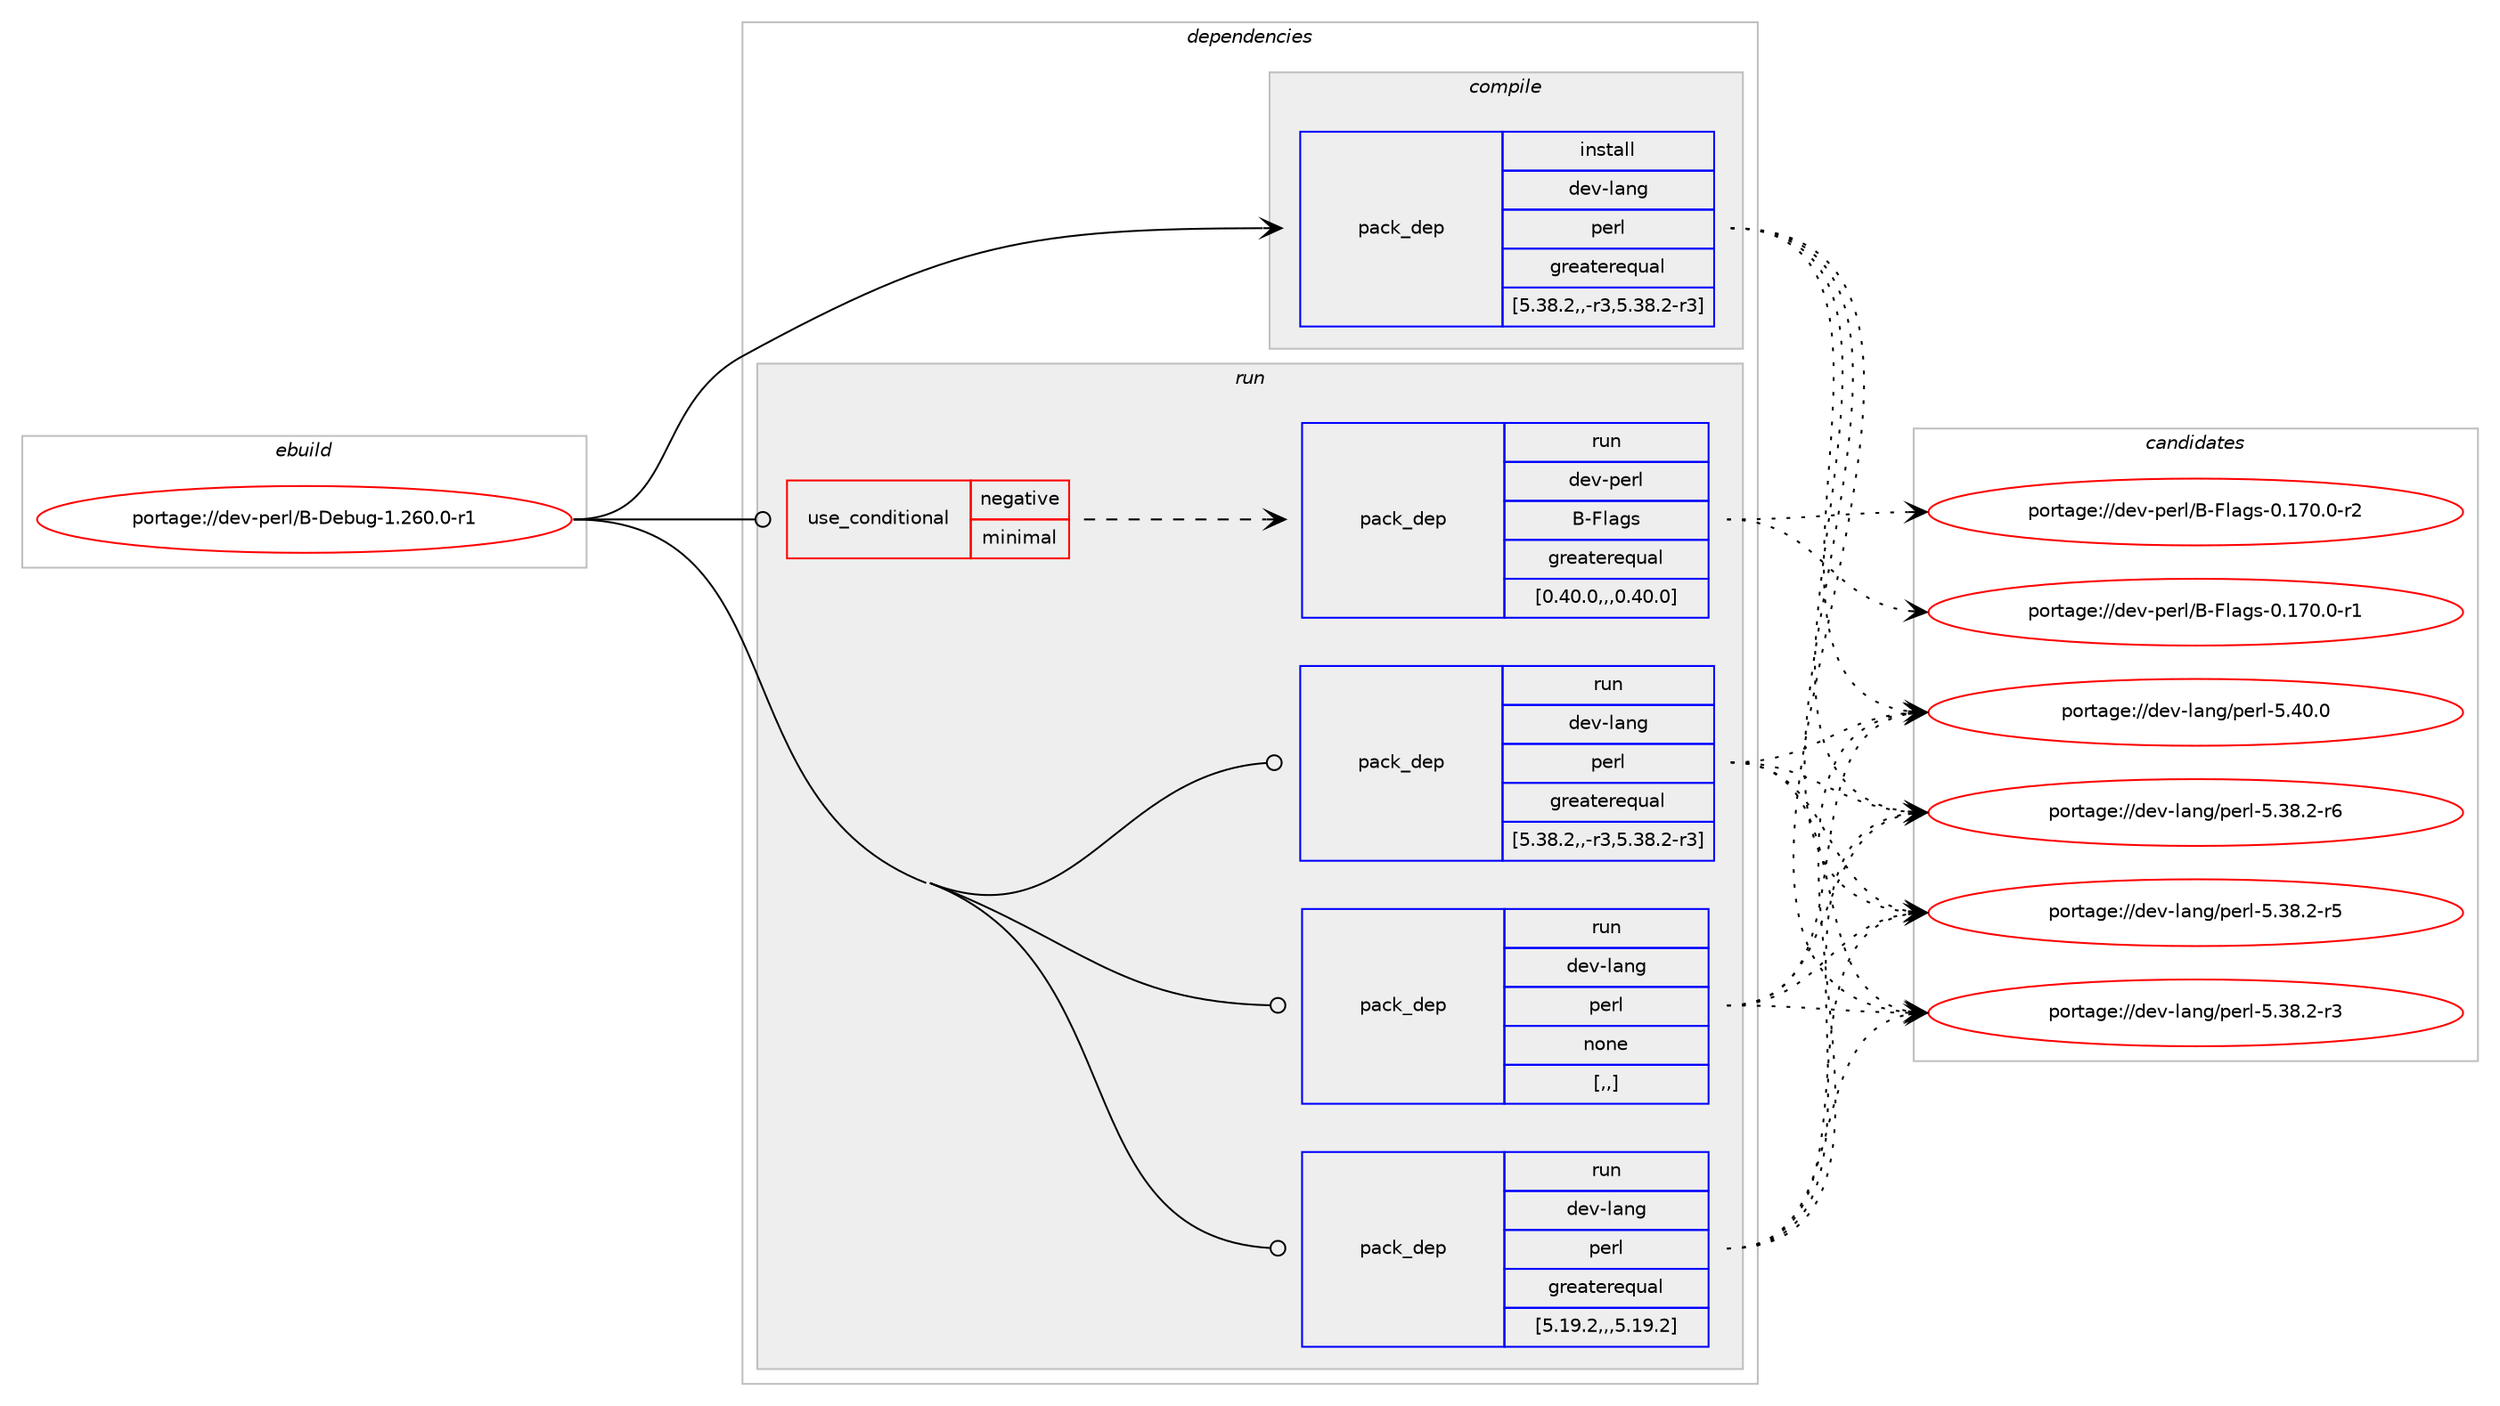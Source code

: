 digraph prolog {

# *************
# Graph options
# *************

newrank=true;
concentrate=true;
compound=true;
graph [rankdir=LR,fontname=Helvetica,fontsize=10,ranksep=1.5];#, ranksep=2.5, nodesep=0.2];
edge  [arrowhead=vee];
node  [fontname=Helvetica,fontsize=10];

# **********
# The ebuild
# **********

subgraph cluster_leftcol {
color=gray;
label=<<i>ebuild</i>>;
id [label="portage://dev-perl/B-Debug-1.260.0-r1", color=red, width=4, href="../dev-perl/B-Debug-1.260.0-r1.svg"];
}

# ****************
# The dependencies
# ****************

subgraph cluster_midcol {
color=gray;
label=<<i>dependencies</i>>;
subgraph cluster_compile {
fillcolor="#eeeeee";
style=filled;
label=<<i>compile</i>>;
subgraph pack455735 {
dependency620549 [label=<<TABLE BORDER="0" CELLBORDER="1" CELLSPACING="0" CELLPADDING="4" WIDTH="220"><TR><TD ROWSPAN="6" CELLPADDING="30">pack_dep</TD></TR><TR><TD WIDTH="110">install</TD></TR><TR><TD>dev-lang</TD></TR><TR><TD>perl</TD></TR><TR><TD>greaterequal</TD></TR><TR><TD>[5.38.2,,-r3,5.38.2-r3]</TD></TR></TABLE>>, shape=none, color=blue];
}
id:e -> dependency620549:w [weight=20,style="solid",arrowhead="vee"];
}
subgraph cluster_compileandrun {
fillcolor="#eeeeee";
style=filled;
label=<<i>compile and run</i>>;
}
subgraph cluster_run {
fillcolor="#eeeeee";
style=filled;
label=<<i>run</i>>;
subgraph cond160043 {
dependency620550 [label=<<TABLE BORDER="0" CELLBORDER="1" CELLSPACING="0" CELLPADDING="4"><TR><TD ROWSPAN="3" CELLPADDING="10">use_conditional</TD></TR><TR><TD>negative</TD></TR><TR><TD>minimal</TD></TR></TABLE>>, shape=none, color=red];
subgraph pack455736 {
dependency620551 [label=<<TABLE BORDER="0" CELLBORDER="1" CELLSPACING="0" CELLPADDING="4" WIDTH="220"><TR><TD ROWSPAN="6" CELLPADDING="30">pack_dep</TD></TR><TR><TD WIDTH="110">run</TD></TR><TR><TD>dev-perl</TD></TR><TR><TD>B-Flags</TD></TR><TR><TD>greaterequal</TD></TR><TR><TD>[0.40.0,,,0.40.0]</TD></TR></TABLE>>, shape=none, color=blue];
}
dependency620550:e -> dependency620551:w [weight=20,style="dashed",arrowhead="vee"];
}
id:e -> dependency620550:w [weight=20,style="solid",arrowhead="odot"];
subgraph pack455737 {
dependency620552 [label=<<TABLE BORDER="0" CELLBORDER="1" CELLSPACING="0" CELLPADDING="4" WIDTH="220"><TR><TD ROWSPAN="6" CELLPADDING="30">pack_dep</TD></TR><TR><TD WIDTH="110">run</TD></TR><TR><TD>dev-lang</TD></TR><TR><TD>perl</TD></TR><TR><TD>greaterequal</TD></TR><TR><TD>[5.19.2,,,5.19.2]</TD></TR></TABLE>>, shape=none, color=blue];
}
id:e -> dependency620552:w [weight=20,style="solid",arrowhead="odot"];
subgraph pack455738 {
dependency620553 [label=<<TABLE BORDER="0" CELLBORDER="1" CELLSPACING="0" CELLPADDING="4" WIDTH="220"><TR><TD ROWSPAN="6" CELLPADDING="30">pack_dep</TD></TR><TR><TD WIDTH="110">run</TD></TR><TR><TD>dev-lang</TD></TR><TR><TD>perl</TD></TR><TR><TD>greaterequal</TD></TR><TR><TD>[5.38.2,,-r3,5.38.2-r3]</TD></TR></TABLE>>, shape=none, color=blue];
}
id:e -> dependency620553:w [weight=20,style="solid",arrowhead="odot"];
subgraph pack455739 {
dependency620554 [label=<<TABLE BORDER="0" CELLBORDER="1" CELLSPACING="0" CELLPADDING="4" WIDTH="220"><TR><TD ROWSPAN="6" CELLPADDING="30">pack_dep</TD></TR><TR><TD WIDTH="110">run</TD></TR><TR><TD>dev-lang</TD></TR><TR><TD>perl</TD></TR><TR><TD>none</TD></TR><TR><TD>[,,]</TD></TR></TABLE>>, shape=none, color=blue];
}
id:e -> dependency620554:w [weight=20,style="solid",arrowhead="odot"];
}
}

# **************
# The candidates
# **************

subgraph cluster_choices {
rank=same;
color=gray;
label=<<i>candidates</i>>;

subgraph choice455735 {
color=black;
nodesep=1;
choice10010111845108971101034711210111410845534652484648 [label="portage://dev-lang/perl-5.40.0", color=red, width=4,href="../dev-lang/perl-5.40.0.svg"];
choice100101118451089711010347112101114108455346515646504511454 [label="portage://dev-lang/perl-5.38.2-r6", color=red, width=4,href="../dev-lang/perl-5.38.2-r6.svg"];
choice100101118451089711010347112101114108455346515646504511453 [label="portage://dev-lang/perl-5.38.2-r5", color=red, width=4,href="../dev-lang/perl-5.38.2-r5.svg"];
choice100101118451089711010347112101114108455346515646504511451 [label="portage://dev-lang/perl-5.38.2-r3", color=red, width=4,href="../dev-lang/perl-5.38.2-r3.svg"];
dependency620549:e -> choice10010111845108971101034711210111410845534652484648:w [style=dotted,weight="100"];
dependency620549:e -> choice100101118451089711010347112101114108455346515646504511454:w [style=dotted,weight="100"];
dependency620549:e -> choice100101118451089711010347112101114108455346515646504511453:w [style=dotted,weight="100"];
dependency620549:e -> choice100101118451089711010347112101114108455346515646504511451:w [style=dotted,weight="100"];
}
subgraph choice455736 {
color=black;
nodesep=1;
choice10010111845112101114108476645701089710311545484649554846484511450 [label="portage://dev-perl/B-Flags-0.170.0-r2", color=red, width=4,href="../dev-perl/B-Flags-0.170.0-r2.svg"];
choice10010111845112101114108476645701089710311545484649554846484511449 [label="portage://dev-perl/B-Flags-0.170.0-r1", color=red, width=4,href="../dev-perl/B-Flags-0.170.0-r1.svg"];
dependency620551:e -> choice10010111845112101114108476645701089710311545484649554846484511450:w [style=dotted,weight="100"];
dependency620551:e -> choice10010111845112101114108476645701089710311545484649554846484511449:w [style=dotted,weight="100"];
}
subgraph choice455737 {
color=black;
nodesep=1;
choice10010111845108971101034711210111410845534652484648 [label="portage://dev-lang/perl-5.40.0", color=red, width=4,href="../dev-lang/perl-5.40.0.svg"];
choice100101118451089711010347112101114108455346515646504511454 [label="portage://dev-lang/perl-5.38.2-r6", color=red, width=4,href="../dev-lang/perl-5.38.2-r6.svg"];
choice100101118451089711010347112101114108455346515646504511453 [label="portage://dev-lang/perl-5.38.2-r5", color=red, width=4,href="../dev-lang/perl-5.38.2-r5.svg"];
choice100101118451089711010347112101114108455346515646504511451 [label="portage://dev-lang/perl-5.38.2-r3", color=red, width=4,href="../dev-lang/perl-5.38.2-r3.svg"];
dependency620552:e -> choice10010111845108971101034711210111410845534652484648:w [style=dotted,weight="100"];
dependency620552:e -> choice100101118451089711010347112101114108455346515646504511454:w [style=dotted,weight="100"];
dependency620552:e -> choice100101118451089711010347112101114108455346515646504511453:w [style=dotted,weight="100"];
dependency620552:e -> choice100101118451089711010347112101114108455346515646504511451:w [style=dotted,weight="100"];
}
subgraph choice455738 {
color=black;
nodesep=1;
choice10010111845108971101034711210111410845534652484648 [label="portage://dev-lang/perl-5.40.0", color=red, width=4,href="../dev-lang/perl-5.40.0.svg"];
choice100101118451089711010347112101114108455346515646504511454 [label="portage://dev-lang/perl-5.38.2-r6", color=red, width=4,href="../dev-lang/perl-5.38.2-r6.svg"];
choice100101118451089711010347112101114108455346515646504511453 [label="portage://dev-lang/perl-5.38.2-r5", color=red, width=4,href="../dev-lang/perl-5.38.2-r5.svg"];
choice100101118451089711010347112101114108455346515646504511451 [label="portage://dev-lang/perl-5.38.2-r3", color=red, width=4,href="../dev-lang/perl-5.38.2-r3.svg"];
dependency620553:e -> choice10010111845108971101034711210111410845534652484648:w [style=dotted,weight="100"];
dependency620553:e -> choice100101118451089711010347112101114108455346515646504511454:w [style=dotted,weight="100"];
dependency620553:e -> choice100101118451089711010347112101114108455346515646504511453:w [style=dotted,weight="100"];
dependency620553:e -> choice100101118451089711010347112101114108455346515646504511451:w [style=dotted,weight="100"];
}
subgraph choice455739 {
color=black;
nodesep=1;
choice10010111845108971101034711210111410845534652484648 [label="portage://dev-lang/perl-5.40.0", color=red, width=4,href="../dev-lang/perl-5.40.0.svg"];
choice100101118451089711010347112101114108455346515646504511454 [label="portage://dev-lang/perl-5.38.2-r6", color=red, width=4,href="../dev-lang/perl-5.38.2-r6.svg"];
choice100101118451089711010347112101114108455346515646504511453 [label="portage://dev-lang/perl-5.38.2-r5", color=red, width=4,href="../dev-lang/perl-5.38.2-r5.svg"];
choice100101118451089711010347112101114108455346515646504511451 [label="portage://dev-lang/perl-5.38.2-r3", color=red, width=4,href="../dev-lang/perl-5.38.2-r3.svg"];
dependency620554:e -> choice10010111845108971101034711210111410845534652484648:w [style=dotted,weight="100"];
dependency620554:e -> choice100101118451089711010347112101114108455346515646504511454:w [style=dotted,weight="100"];
dependency620554:e -> choice100101118451089711010347112101114108455346515646504511453:w [style=dotted,weight="100"];
dependency620554:e -> choice100101118451089711010347112101114108455346515646504511451:w [style=dotted,weight="100"];
}
}

}
